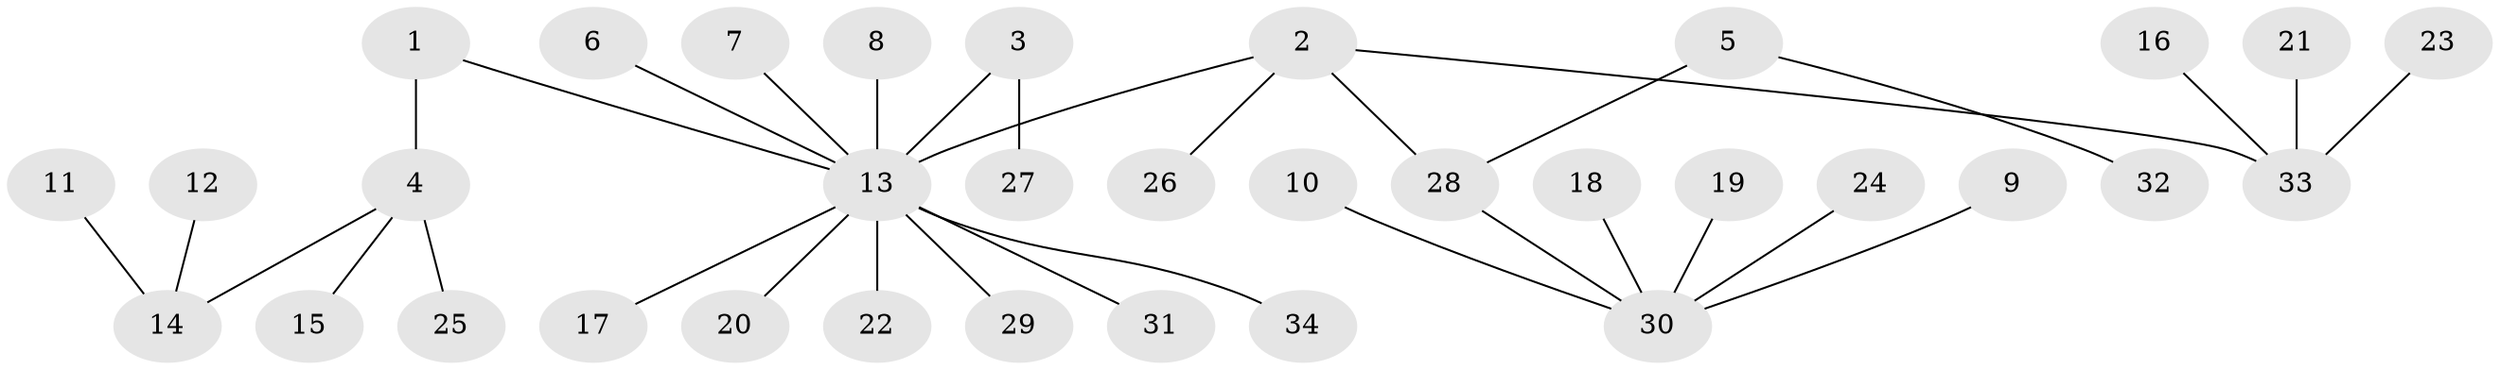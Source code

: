 // original degree distribution, {2: 0.23214285714285715, 5: 0.017857142857142856, 4: 0.05357142857142857, 14: 0.017857142857142856, 1: 0.6071428571428571, 7: 0.017857142857142856, 6: 0.017857142857142856, 3: 0.03571428571428571}
// Generated by graph-tools (version 1.1) at 2025/36/03/04/25 23:36:57]
// undirected, 34 vertices, 33 edges
graph export_dot {
  node [color=gray90,style=filled];
  1;
  2;
  3;
  4;
  5;
  6;
  7;
  8;
  9;
  10;
  11;
  12;
  13;
  14;
  15;
  16;
  17;
  18;
  19;
  20;
  21;
  22;
  23;
  24;
  25;
  26;
  27;
  28;
  29;
  30;
  31;
  32;
  33;
  34;
  1 -- 4 [weight=1.0];
  1 -- 13 [weight=1.0];
  2 -- 13 [weight=1.0];
  2 -- 26 [weight=1.0];
  2 -- 28 [weight=1.0];
  2 -- 33 [weight=1.0];
  3 -- 13 [weight=1.0];
  3 -- 27 [weight=1.0];
  4 -- 14 [weight=1.0];
  4 -- 15 [weight=1.0];
  4 -- 25 [weight=1.0];
  5 -- 28 [weight=1.0];
  5 -- 32 [weight=1.0];
  6 -- 13 [weight=1.0];
  7 -- 13 [weight=1.0];
  8 -- 13 [weight=1.0];
  9 -- 30 [weight=1.0];
  10 -- 30 [weight=1.0];
  11 -- 14 [weight=1.0];
  12 -- 14 [weight=1.0];
  13 -- 17 [weight=1.0];
  13 -- 20 [weight=1.0];
  13 -- 22 [weight=1.0];
  13 -- 29 [weight=1.0];
  13 -- 31 [weight=1.0];
  13 -- 34 [weight=1.0];
  16 -- 33 [weight=1.0];
  18 -- 30 [weight=1.0];
  19 -- 30 [weight=1.0];
  21 -- 33 [weight=1.0];
  23 -- 33 [weight=1.0];
  24 -- 30 [weight=1.0];
  28 -- 30 [weight=1.0];
}
